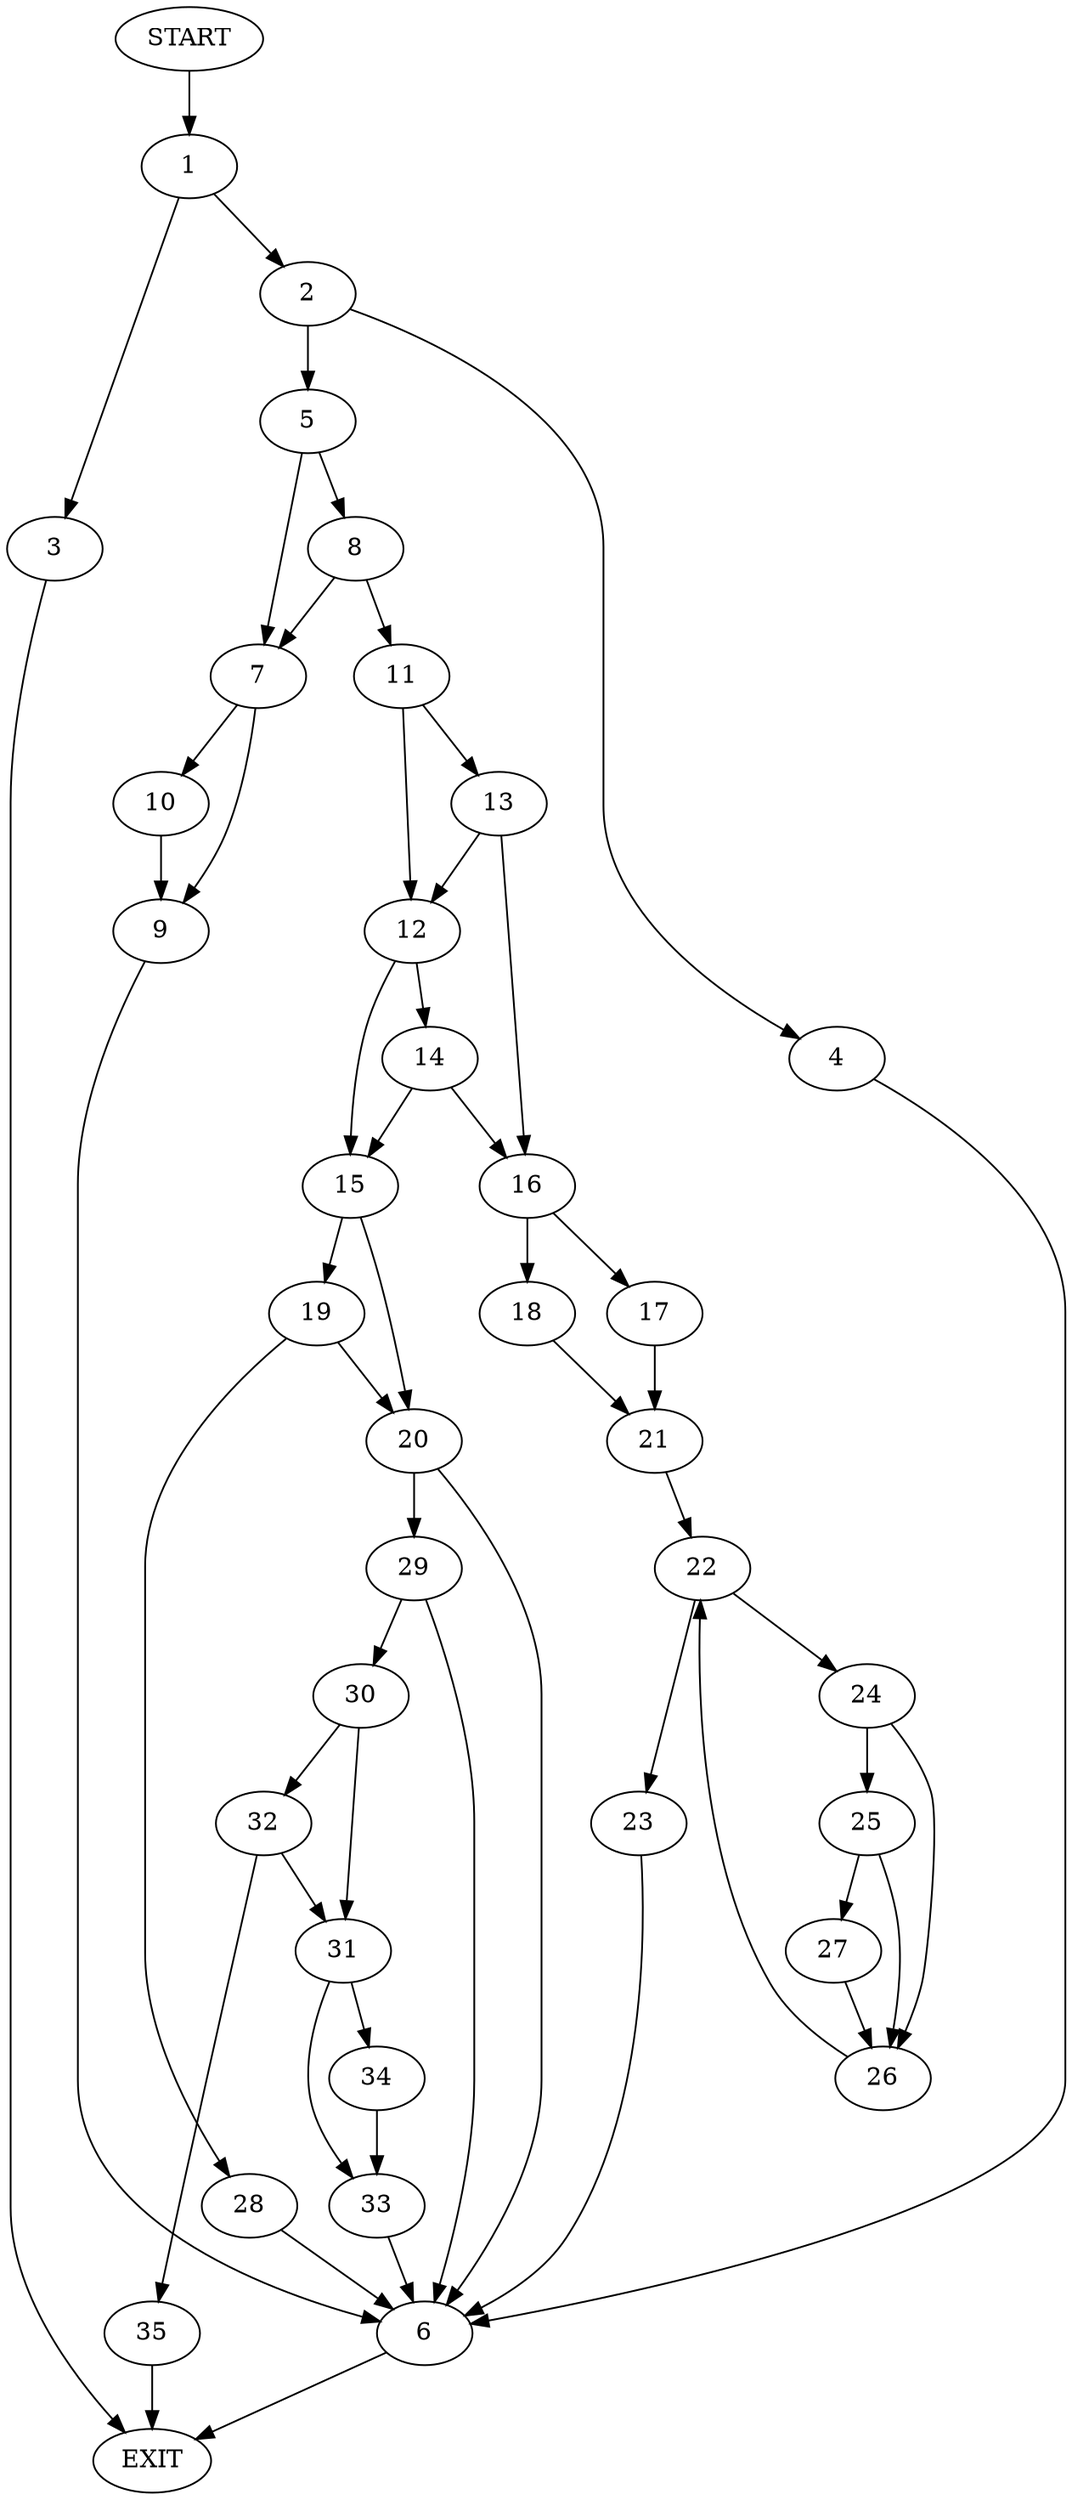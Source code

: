 digraph {
0 [label="START"]
36 [label="EXIT"]
0 -> 1
1 -> 2
1 -> 3
3 -> 36
2 -> 4
2 -> 5
4 -> 6
5 -> 7
5 -> 8
6 -> 36
7 -> 9
7 -> 10
8 -> 7
8 -> 11
11 -> 12
11 -> 13
10 -> 9
9 -> 6
12 -> 14
12 -> 15
13 -> 12
13 -> 16
16 -> 17
16 -> 18
14 -> 16
14 -> 15
15 -> 19
15 -> 20
18 -> 21
17 -> 21
21 -> 22
22 -> 23
22 -> 24
24 -> 25
24 -> 26
23 -> 6
25 -> 27
25 -> 26
26 -> 22
27 -> 26
19 -> 28
19 -> 20
20 -> 6
20 -> 29
28 -> 6
29 -> 6
29 -> 30
30 -> 31
30 -> 32
31 -> 33
31 -> 34
32 -> 35
32 -> 31
35 -> 36
33 -> 6
34 -> 33
}
